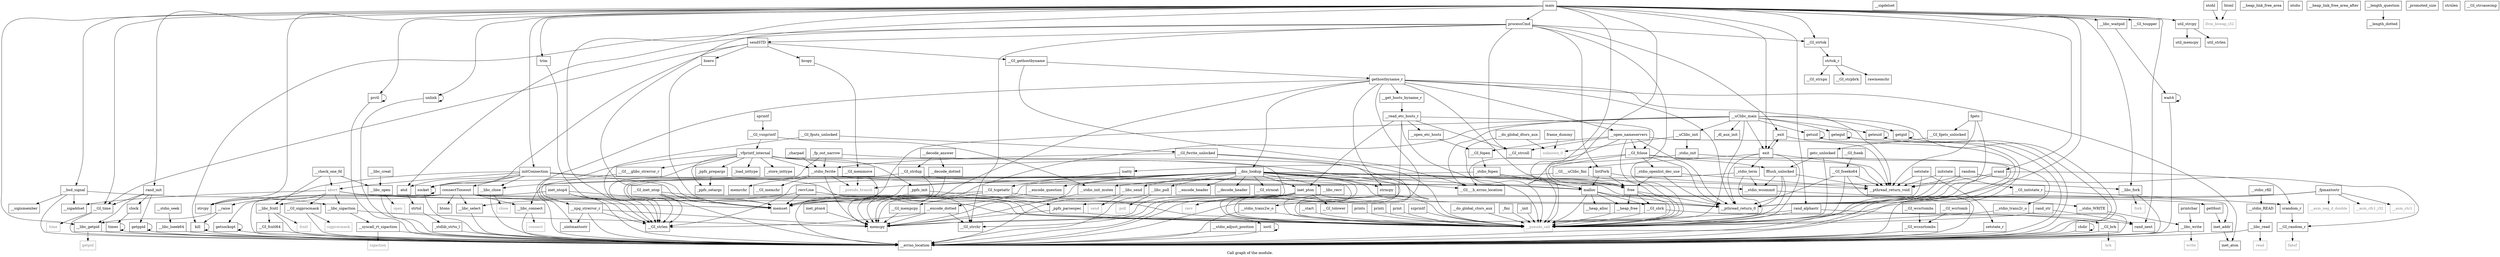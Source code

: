 digraph "Call graph of the module." {
  label="Call graph of the module.";
  node [shape=record];

  Node_getppid [label="{getppid}"];
  Node__stdlib_strto_l [label="{_stdlib_strto_l}"];
  Node___libc_send [label="{__libc_send}"];
  Node___libc_getpid [label="{__libc_getpid}"];
  Node_strcpy [label="{strcpy}"];
  Node___GI_strlen [label="{__GI_strlen}"];
  Node___heap_free [label="{__heap_free}"];
  Node_htons [label="{htons}"];
  Node___bsd_signal [label="{__bsd_signal}"];
  Node_strtol [label="{strtol}"];
  Node_kill [label="{kill}"];
  Node_exit [label="{exit}"];
  Node___pthread_return_0 [label="{__pthread_return_0}"];
  Node_inet_addr [label="{inet_addr}"];
  Node_random [label="{random}"];
  Node_bcopy [label="{bcopy}"];
  Node_prctl [label="{prctl}"];
  Node___libc_select [label="{__libc_select}"];
  Node___GI_gethostbyname [label="{__GI_gethostbyname}"];
  Node___GI_initstate_r [label="{__GI_initstate_r}"];
  Node___GI_time [label="{__GI_time}"];
  Node___sigismember [label="{__sigismember}"];
  Node___sigaddset [label="{__sigaddset}"];
  Node_bzero [label="{bzero}"];
  Node___sigdelset [label="{__sigdelset}"];
  Node_setstate [label="{setstate}"];
  Node___GI___uClibc_fini [label="{__GI___uClibc_fini}"];
  Node_initstate [label="{initstate}"];
  Node_gethostbyname_r [label="{gethostbyname_r}"];
  Node___GI_strtok [label="{__GI_strtok}"];
  Node_malloc [label="{malloc}"];
  Node_unlink [label="{unlink}"];
  Node___libc_waitpid [label="{__libc_waitpid}"];
  Node___libc_write [label="{__libc_write}"];
  Node_free [label="{free}"];
  Node_srand [label="{srand}"];
  Node_socket [label="{socket}"];
  Node_setstate_r [label="{setstate_r}"];
  Node___libc_connect [label="{__libc_connect}"];
  Node___GI_random_r [label="{__GI_random_r}"];
  Node_getsockopt [label="{getsockopt}"];
  Node___pthread_return_void [label="{__pthread_return_void}"];
  Node___GI_toupper [label="{__GI_toupper}"];
  Node___heap_alloc [label="{__heap_alloc}"];
  Node_ntohl [label="{ntohl}"];
  Node___libc_recv [label="{__libc_recv}"];
  Node_srandom_r [label="{srandom_r}"];
  Node___heap_link_free_area [label="{__heap_link_free_area}"];
  Node___errno_location [label="{__errno_location}"];
  Node_ntohs [label="{ntohs}"];
  Node_clock [label="{clock}"];
  Node_memcpy [label="{memcpy}"];
  Node_memset [label="{memset}"];
  Node___GI_strchr [label="{__GI_strchr}"];
  Node_atol [label="{atol}"];
  Node___GI_strcoll [label="{__GI_strcoll}"];
  Node___heap_link_free_area_after [label="{__heap_link_free_area_after}"];
  Node_htonl [label="{htonl}"];
  Node_inet_pton4 [label="{inet_pton4}"];
  Node_inet_pton [label="{inet_pton}"];
  Node_inet_ntop4 [label="{inet_ntop4}"];
  Node___GI_inet_ntop [label="{__GI_inet_ntop}"];
  Node___encode_header [label="{__encode_header}"];
  Node___decode_header [label="{__decode_header}"];
  Node___encode_question [label="{__encode_question}"];
  Node___length_question [label="{__length_question}"];
  Node___decode_answer [label="{__decode_answer}"];
  Node___open_etc_hosts [label="{__open_etc_hosts}"];
  Node___raise [label="{__raise}"];
  Node___read_etc_hosts_r [label="{__read_etc_hosts_r}"];
  Node_ioctl [label="{ioctl}"];
  Node___GI_tolower [label="{__GI_tolower}"];
  Node_sprintf [label="{sprintf}"];
  Node___GI_vsnprintf [label="{__GI_vsnprintf}"];
  Node___stdio_WRITE [label="{__stdio_WRITE}"];
  Node__charpad [label="{_charpad}"];
  Node__fp_out_narrow [label="{_fp_out_narrow}"];
  Node__vfprintf_internal [label="{_vfprintf_internal}"];
  Node__ppfs_init [label="{_ppfs_init}"];
  Node__ppfs_prepargs [label="{_ppfs_prepargs}"];
  Node__ppfs_setargs [label="{_ppfs_setargs}"];
  Node__promoted_size [label="{_promoted_size}"];
  Node__ppfs_parsespec [label="{_ppfs_parsespec}"];
  Node_getc_unlocked [label="{getc_unlocked}"];
  Node___GI_fputs_unlocked [label="{__GI_fputs_unlocked}"];
  Node___GI_fwrite_unlocked [label="{__GI_fwrite_unlocked}"];
  Node___GI_mempcpy [label="{__GI_mempcpy}"];
  Node_strnlen [label="{strnlen}"];
  Node___GI___glibc_strerror_r [label="{__GI___glibc_strerror_r}"];
  Node___xpg_strerror_r [label="{__xpg_strerror_r}"];
  Node___GI_strcasecmp [label="{__GI_strcasecmp}"];
  Node___encode_dotted [label="{__encode_dotted}"];
  Node___decode_dotted [label="{__decode_dotted}"];
  Node___length_dotted [label="{__length_dotted}"];
  Node___GI_wcrtomb [label="{__GI_wcrtomb}"];
  Node___GI_wcsrtombs [label="{__GI_wcsrtombs}"];
  Node___GI_wcsnrtombs [label="{__GI_wcsnrtombs}"];
  Node___stdio_READ [label="{__stdio_READ}"];
  Node___stdio_fwrite [label="{__stdio_fwrite}"];
  Node___stdio_rfill [label="{__stdio_rfill}"];
  Node___stdio_trans2r_o [label="{__stdio_trans2r_o}"];
  Node___stdio_trans2w_o [label="{__stdio_trans2w_o}"];
  Node__load_inttype [label="{_load_inttype}"];
  Node__store_inttype [label="{_store_inttype}"];
  Node___check_one_fd [label="{__check_one_fd}"];
  Node___uClibc_init [label="{__uClibc_init}"];
  Node___uClibc_main [label="{__uClibc_main}"];
  Node___libc_sigaction [label="{__libc_sigaction}"];
  Node___syscall_rt_sigaction [label="{__syscall_rt_sigaction}"];
  Node_getegid [label="{getegid}"];
  Node_geteuid [label="{geteuid}"];
  Node_getgid [label="{getgid}"];
  Node_getuid [label="{getuid}"];
  Node___libc_open [label="{__libc_open}"];
  Node___libc_creat [label="{__libc_creat}"];
  Node___GI_sbrk [label="{__GI_sbrk}"];
  Node_times [label="{times}"];
  Node_wait4 [label="{wait4}"];
  Node___GI___h_errno_location [label="{__GI___h_errno_location}"];
  Node___GI_memmove [label="{__GI_memmove}"];
  Node_strncpy [label="{strncpy}"];
  Node_strtok_r [label="{strtok_r}"];
  Node___GI_strpbrk [label="{__GI_strpbrk}"];
  Node_inet_aton [label="{inet_aton}"];
  Node___dns_lookup [label="{__dns_lookup}"];
  Node___open_nameservers [label="{__open_nameservers}"];
  Node___get_hosts_byname_r [label="{__get_hosts_byname_r}"];
  Node_abort [label="{abort}"];
  Node__dl_aux_init [label="{_dl_aux_init}"];
  Node___GI_brk [label="{__GI_brk}"];
  Node___libc_poll [label="{__libc_poll}"];
  Node___GI_sigprocmask [label="{__GI_sigprocmask}"];
  Node___GI_fclose [label="{__GI_fclose}"];
  Node___GI_fopen [label="{__GI_fopen}"];
  Node__stdio_fopen [label="{_stdio_fopen}"];
  Node__stdio_init [label="{_stdio_init}"];
  Node___stdio_init_mutex [label="{__stdio_init_mutex}"];
  Node__stdio_term [label="{_stdio_term}"];
  Node___stdio_wcommit [label="{__stdio_wcommit}"];
  Node_fgets [label="{fgets}"];
  Node__stdio_openlist_dec_use [label="{_stdio_openlist_dec_use}"];
  Node_fflush_unlocked [label="{fflush_unlocked}"];
  Node_rawmemchr [label="{rawmemchr}"];
  Node___GI_strncat [label="{__GI_strncat}"];
  Node___GI_strspn [label="{__GI_strspn}"];
  Node___GI_strdup [label="{__GI_strdup}"];
  Node_isatty [label="{isatty}"];
  Node___GI_tcgetattr [label="{__GI_tcgetattr}"];
  Node__uintmaxtostr [label="{_uintmaxtostr}"];
  Node__fpmaxtostr [label="{_fpmaxtostr}"];
  Node___GI_memchr [label="{__GI_memchr}"];
  Node_memrchr [label="{memrchr}"];
  Node___libc_read [label="{__libc_read}"];
  Node___GI_fseek [label="{__GI_fseek}"];
  Node___GI_fseeko64 [label="{__GI_fseeko64}"];
  Node___stdio_adjust_position [label="{__stdio_adjust_position}"];
  Node___stdio_seek [label="{__stdio_seek}"];
  Node___libc_lseek64 [label="{__libc_lseek64}"];
  Node___do_global_ctors_aux [label="{__do_global_ctors_aux}"];
  Node__fini [label="{_fini}"];
  Node___asm_neg_d_double [color="gray50", fontcolor="gray50", label="{__asm_neg_d_double}"];
  Node___asm_cfc1_i32 [color="gray50", fontcolor="gray50", label="{__asm_cfc1_i32}"];
  Node___asm_ctc1 [color="gray50", fontcolor="gray50", label="{__asm_ctc1}"];
  Node_unknown_0 [color="gray50", fontcolor="gray50", label="{unknown_0}"];
  Node_fcntl [color="gray50", fontcolor="gray50", label="{fcntl}"];
  Node_close [color="gray50", fontcolor="gray50", label="{close}"];
  Node_fork [color="gray50", fontcolor="gray50", label="{fork}"];
  Node_getpid [color="gray50", fontcolor="gray50", label="{getpid}"];
  Node_time [color="gray50", fontcolor="gray50", label="{time}"];
  Node_write [color="gray50", fontcolor="gray50", label="{write}"];
  Node_connect [color="gray50", fontcolor="gray50", label="{connect}"];
  Node_recv [color="gray50", fontcolor="gray50", label="{recv}"];
  Node_send [color="gray50", fontcolor="gray50", label="{send}"];
  Node_sigaction [color="gray50", fontcolor="gray50", label="{sigaction}"];
  Node_open [color="gray50", fontcolor="gray50", label="{open}"];
  Node_brk [color="gray50", fontcolor="gray50", label="{brk}"];
  Node_poll [color="gray50", fontcolor="gray50", label="{poll}"];
  Node_sigprocmask [color="gray50", fontcolor="gray50", label="{sigprocmask}"];
  Node_read [color="gray50", fontcolor="gray50", label="{read}"];
  Node_llvm_bswap_i32 [color="gray50", fontcolor="gray50", label="{llvm_bswap_i32}"];
  Node_abort [color="gray50", fontcolor="gray50", label="{abort}"];
  Node_fabsf [color="gray50", fontcolor="gray50", label="{fabsf}"];
  Node___GI_fgets_unlocked [label="{__GI_fgets_unlocked}"];
  Node___pseudo_call [color="gray50", fontcolor="gray50", label="{__pseudo_call}"];
  Node___pseudo_branch [color="gray50", fontcolor="gray50", label="{__pseudo_branch}"];
  Node__init [label="{_init}"];
  Node___do_global_dtors_aux [label="{__do_global_dtors_aux}"];
  Node_frame_dummy [label="{frame_dummy}"];
  Node___start [label="{__start}"];
  Node_rand_init [label="{rand_init}"];
  Node_rand_next [label="{rand_next}"];
  Node_rand_str [label="{rand_str}"];
  Node_rand_alphastr [label="{rand_alphastr}"];
  Node_util_strlen [label="{util_strlen}"];
  Node_util_memcpy [label="{util_memcpy}"];
  Node_util_strcpy [label="{util_strcpy}"];
  Node_printchar [label="{printchar}"];
  Node_prints [label="{prints}"];
  Node_printi [label="{printi}"];
  Node_print [label="{print}"];
  Node_szprintf [label="{szprintf}"];
  Node_trim [label="{trim}"];
  Node_getHost [label="{getHost}"];
  Node_recvLine [label="{recvLine}"];
  Node_connectTimeout [label="{connectTimeout}"];
  Node_listFork [label="{listFork}"];
  Node_sendSTD [label="{sendSTD}"];
  Node_processCmd [label="{processCmd}"];
  Node_initConnection [label="{initConnection}"];
  Node_main [label="{main}"];
  Node___libc_fcntl [label="{__libc_fcntl}"];
  Node___GI_fcntl64 [label="{__GI_fcntl64}"];
  Node__exit [label="{_exit}"];
  Node_chdir [label="{chdir}"];
  Node___libc_close [label="{__libc_close}"];
  Node___libc_fork [label="{__libc_fork}"];
  Node_getppid -> Node_getppid;
  Node_getppid -> Node___errno_location;
  Node__stdlib_strto_l -> Node___errno_location;
  Node___libc_send -> Node___errno_location;
  Node___libc_send -> Node_send;
  Node___libc_getpid -> Node___errno_location;
  Node___libc_getpid -> Node_getpid;
  Node___heap_free -> Node___pseudo_call;
  Node___bsd_signal -> Node___sigismember;
  Node___bsd_signal -> Node___sigaddset;
  Node___bsd_signal -> Node___errno_location;
  Node___bsd_signal -> Node___libc_sigaction;
  Node_strtol -> Node__stdlib_strto_l;
  Node_kill -> Node_kill;
  Node_kill -> Node___errno_location;
  Node_exit -> Node___pthread_return_0;
  Node_exit -> Node___GI___uClibc_fini;
  Node_exit -> Node___pthread_return_void;
  Node_exit -> Node__stdio_term;
  Node_exit -> Node___pseudo_call;
  Node_exit -> Node__exit;
  Node_inet_addr -> Node_inet_aton;
  Node_random -> Node___pthread_return_0;
  Node_random -> Node___GI_random_r;
  Node_random -> Node___pthread_return_void;
  Node_bcopy -> Node___GI_memmove;
  Node_prctl -> Node_prctl;
  Node_prctl -> Node___errno_location;
  Node___libc_select -> Node___errno_location;
  Node___GI_gethostbyname -> Node_gethostbyname_r;
  Node___GI_gethostbyname -> Node___GI___h_errno_location;
  Node___GI_initstate_r -> Node_srandom_r;
  Node___GI_initstate_r -> Node___errno_location;
  Node___GI_time -> Node___errno_location;
  Node___GI_time -> Node_time;
  Node_bzero -> Node_memset;
  Node_setstate -> Node___pthread_return_0;
  Node_setstate -> Node_setstate_r;
  Node_setstate -> Node___pthread_return_void;
  Node___GI___uClibc_fini -> Node___pseudo_call;
  Node___GI___uClibc_fini -> Node___pseudo_branch;
  Node_initstate -> Node___pthread_return_0;
  Node_initstate -> Node___GI_initstate_r;
  Node_initstate -> Node___pthread_return_void;
  Node_gethostbyname_r -> Node___pthread_return_0;
  Node_gethostbyname_r -> Node_free;
  Node_gethostbyname_r -> Node___pthread_return_void;
  Node_gethostbyname_r -> Node___errno_location;
  Node_gethostbyname_r -> Node_memcpy;
  Node_gethostbyname_r -> Node_strncpy;
  Node_gethostbyname_r -> Node_inet_aton;
  Node_gethostbyname_r -> Node___dns_lookup;
  Node_gethostbyname_r -> Node___open_nameservers;
  Node_gethostbyname_r -> Node___get_hosts_byname_r;
  Node_gethostbyname_r -> Node___pseudo_call;
  Node___GI_strtok -> Node_strtok_r;
  Node_malloc -> Node___heap_free;
  Node_malloc -> Node___pthread_return_0;
  Node_malloc -> Node___heap_alloc;
  Node_malloc -> Node___GI_sbrk;
  Node_malloc -> Node___pseudo_call;
  Node_unlink -> Node_unlink;
  Node_unlink -> Node___errno_location;
  Node___libc_waitpid -> Node_wait4;
  Node___libc_write -> Node___errno_location;
  Node___libc_write -> Node_write;
  Node_free -> Node___heap_free;
  Node_free -> Node___pthread_return_0;
  Node_free -> Node___GI_sbrk;
  Node_free -> Node___pseudo_call;
  Node_srand -> Node___pthread_return_0;
  Node_srand -> Node___pthread_return_void;
  Node_srand -> Node_srandom_r;
  Node_socket -> Node_socket;
  Node_socket -> Node___errno_location;
  Node_setstate_r -> Node___errno_location;
  Node___libc_connect -> Node___errno_location;
  Node___libc_connect -> Node_connect;
  Node___GI_random_r -> Node_fabsf;
  Node_getsockopt -> Node_getsockopt;
  Node_getsockopt -> Node___errno_location;
  Node_ntohl -> Node_llvm_bswap_i32;
  Node___libc_recv -> Node___errno_location;
  Node___libc_recv -> Node_recv;
  Node_srandom_r -> Node___GI_random_r;
  Node_clock -> Node_times;
  Node_atol -> Node_strtol;
  Node_htonl -> Node_llvm_bswap_i32;
  Node_inet_pton4 -> Node_memcpy;
  Node_inet_pton -> Node___errno_location;
  Node_inet_pton -> Node_memcpy;
  Node_inet_pton -> Node_memset;
  Node_inet_pton -> Node___GI_strchr;
  Node_inet_pton -> Node___GI_tolower;
  Node_inet_pton -> Node___pseudo_call;
  Node_inet_ntop4 -> Node_strcpy;
  Node_inet_ntop4 -> Node___GI_strlen;
  Node_inet_ntop4 -> Node___errno_location;
  Node_inet_ntop4 -> Node_memset;
  Node___GI_inet_ntop -> Node___GI_strlen;
  Node___GI_inet_ntop -> Node___errno_location;
  Node___GI_inet_ntop -> Node_memset;
  Node___GI_inet_ntop -> Node___pseudo_call;
  Node___encode_question -> Node___encode_dotted;
  Node___length_question -> Node___length_dotted;
  Node___decode_answer -> Node___decode_dotted;
  Node___decode_answer -> Node___GI_strdup;
  Node___open_etc_hosts -> Node___GI_fopen;
  Node___raise -> Node___libc_getpid;
  Node___raise -> Node_kill;
  Node___read_etc_hosts_r -> Node___errno_location;
  Node___read_etc_hosts_r -> Node___GI_strcoll;
  Node___read_etc_hosts_r -> Node_inet_pton;
  Node___read_etc_hosts_r -> Node___open_etc_hosts;
  Node___read_etc_hosts_r -> Node___GI_fclose;
  Node___read_etc_hosts_r -> Node___pseudo_call;
  Node_ioctl -> Node___errno_location;
  Node_ioctl -> Node_ioctl;
  Node_sprintf -> Node___GI_vsnprintf;
  Node___GI_vsnprintf -> Node__vfprintf_internal;
  Node___GI_vsnprintf -> Node___stdio_init_mutex;
  Node___stdio_WRITE -> Node___libc_write;
  Node__charpad -> Node___stdio_fwrite;
  Node__fp_out_narrow -> Node___GI_strlen;
  Node__fp_out_narrow -> Node___stdio_fwrite;
  Node__fp_out_narrow -> Node___pseudo_call;
  Node__vfprintf_internal -> Node___GI_strlen;
  Node__vfprintf_internal -> Node__ppfs_init;
  Node__vfprintf_internal -> Node__ppfs_prepargs;
  Node__vfprintf_internal -> Node__ppfs_setargs;
  Node__vfprintf_internal -> Node__ppfs_parsespec;
  Node__vfprintf_internal -> Node___GI___glibc_strerror_r;
  Node__vfprintf_internal -> Node___stdio_fwrite;
  Node__vfprintf_internal -> Node__load_inttype;
  Node__vfprintf_internal -> Node__store_inttype;
  Node__vfprintf_internal -> Node__uintmaxtostr;
  Node__vfprintf_internal -> Node___pseudo_call;
  Node__ppfs_init -> Node_memset;
  Node__ppfs_init -> Node__ppfs_parsespec;
  Node__ppfs_prepargs -> Node__ppfs_setargs;
  Node__ppfs_parsespec -> Node_memcpy;
  Node__ppfs_parsespec -> Node___pseudo_call;
  Node_getc_unlocked -> Node___stdio_trans2r_o;
  Node_getc_unlocked -> Node_fflush_unlocked;
  Node_getc_unlocked -> Node___pseudo_call;
  Node___GI_fputs_unlocked -> Node___GI_strlen;
  Node___GI_fputs_unlocked -> Node___GI_fwrite_unlocked;
  Node___GI_fwrite_unlocked -> Node___stdio_fwrite;
  Node___GI_fwrite_unlocked -> Node___stdio_trans2w_o;
  Node___GI_fwrite_unlocked -> Node___pseudo_call;
  Node___GI_mempcpy -> Node_memcpy;
  Node___GI___glibc_strerror_r -> Node___xpg_strerror_r;
  Node___xpg_strerror_r -> Node___GI_strlen;
  Node___xpg_strerror_r -> Node___errno_location;
  Node___xpg_strerror_r -> Node_memcpy;
  Node___xpg_strerror_r -> Node__uintmaxtostr;
  Node___encode_dotted -> Node___GI_strlen;
  Node___encode_dotted -> Node_memcpy;
  Node___encode_dotted -> Node___GI_strchr;
  Node___decode_dotted -> Node_memcpy;
  Node___GI_wcrtomb -> Node___GI_wcsnrtombs;
  Node___GI_wcsrtombs -> Node___GI_wcsnrtombs;
  Node___GI_wcsnrtombs -> Node___errno_location;
  Node___stdio_READ -> Node___libc_read;
  Node___stdio_fwrite -> Node_memcpy;
  Node___stdio_fwrite -> Node___stdio_wcommit;
  Node___stdio_fwrite -> Node___GI_memchr;
  Node___stdio_fwrite -> Node_memrchr;
  Node___stdio_fwrite -> Node___pseudo_call;
  Node___stdio_fwrite -> Node___pseudo_branch;
  Node___stdio_rfill -> Node___stdio_READ;
  Node___stdio_trans2r_o -> Node___errno_location;
  Node___stdio_trans2r_o -> Node___pseudo_call;
  Node___stdio_trans2w_o -> Node___errno_location;
  Node___stdio_trans2w_o -> Node___pseudo_call;
  Node___check_one_fd -> Node___libc_open;
  Node___check_one_fd -> Node_abort;
  Node___check_one_fd -> Node___libc_fcntl;
  Node___uClibc_init -> Node__stdio_init;
  Node___uClibc_init -> Node_unknown_0;
  Node___uClibc_main -> Node_exit;
  Node___uClibc_main -> Node___errno_location;
  Node___uClibc_main -> Node_memcpy;
  Node___uClibc_main -> Node_memset;
  Node___uClibc_main -> Node___uClibc_init;
  Node___uClibc_main -> Node_getegid;
  Node___uClibc_main -> Node_geteuid;
  Node___uClibc_main -> Node_getgid;
  Node___uClibc_main -> Node_getuid;
  Node___uClibc_main -> Node___GI___h_errno_location;
  Node___uClibc_main -> Node__dl_aux_init;
  Node___uClibc_main -> Node___pseudo_call;
  Node___libc_sigaction -> Node_memcpy;
  Node___libc_sigaction -> Node___syscall_rt_sigaction;
  Node___syscall_rt_sigaction -> Node___errno_location;
  Node___syscall_rt_sigaction -> Node_sigaction;
  Node_getegid -> Node___errno_location;
  Node_getegid -> Node_getegid;
  Node_geteuid -> Node___errno_location;
  Node_geteuid -> Node_geteuid;
  Node_getgid -> Node___errno_location;
  Node_getgid -> Node_getgid;
  Node_getuid -> Node___errno_location;
  Node_getuid -> Node_getuid;
  Node___libc_open -> Node___errno_location;
  Node___libc_open -> Node_open;
  Node___libc_creat -> Node___libc_open;
  Node___GI_sbrk -> Node___GI_brk;
  Node___GI_sbrk -> Node___pseudo_call;
  Node_times -> Node___errno_location;
  Node_times -> Node_times;
  Node_wait4 -> Node___errno_location;
  Node_wait4 -> Node_wait4;
  Node___GI_memmove -> Node_memcpy;
  Node___GI_memmove -> Node___pseudo_branch;
  Node_strtok_r -> Node___GI_strpbrk;
  Node_strtok_r -> Node_rawmemchr;
  Node_strtok_r -> Node___GI_strspn;
  Node___dns_lookup -> Node___libc_send;
  Node___dns_lookup -> Node___GI_strlen;
  Node___dns_lookup -> Node___pthread_return_0;
  Node___dns_lookup -> Node_inet_addr;
  Node___dns_lookup -> Node_malloc;
  Node___dns_lookup -> Node_free;
  Node___dns_lookup -> Node_socket;
  Node___dns_lookup -> Node___libc_connect;
  Node___dns_lookup -> Node___pthread_return_void;
  Node___dns_lookup -> Node___libc_recv;
  Node___dns_lookup -> Node___errno_location;
  Node___dns_lookup -> Node_memcpy;
  Node___dns_lookup -> Node_memset;
  Node___dns_lookup -> Node_inet_pton;
  Node___dns_lookup -> Node___encode_header;
  Node___dns_lookup -> Node___decode_header;
  Node___dns_lookup -> Node___encode_question;
  Node___dns_lookup -> Node___GI___h_errno_location;
  Node___dns_lookup -> Node_strncpy;
  Node___dns_lookup -> Node___libc_poll;
  Node___dns_lookup -> Node___GI_strncat;
  Node___dns_lookup -> Node___pseudo_call;
  Node___dns_lookup -> Node___libc_close;
  Node___open_nameservers -> Node___pthread_return_0;
  Node___open_nameservers -> Node___pthread_return_void;
  Node___open_nameservers -> Node___GI_strcoll;
  Node___open_nameservers -> Node___GI___h_errno_location;
  Node___open_nameservers -> Node___GI_fclose;
  Node___open_nameservers -> Node___GI_fopen;
  Node___open_nameservers -> Node___pseudo_call;
  Node___get_hosts_byname_r -> Node___read_etc_hosts_r;
  Node_abort -> Node___pthread_return_0;
  Node_abort -> Node___sigaddset;
  Node_abort -> Node___raise;
  Node_abort -> Node___libc_sigaction;
  Node_abort -> Node___GI_sigprocmask;
  Node_abort -> Node___pseudo_call;
  Node___GI_brk -> Node___errno_location;
  Node___GI_brk -> Node_brk;
  Node___libc_poll -> Node___errno_location;
  Node___libc_poll -> Node_poll;
  Node___GI_sigprocmask -> Node___errno_location;
  Node___GI_sigprocmask -> Node_sigprocmask;
  Node___GI_fclose -> Node___pthread_return_0;
  Node___GI_fclose -> Node_free;
  Node___GI_fclose -> Node___pthread_return_void;
  Node___GI_fclose -> Node__stdio_openlist_dec_use;
  Node___GI_fclose -> Node_fflush_unlocked;
  Node___GI_fclose -> Node___pseudo_call;
  Node___GI_fopen -> Node__stdio_fopen;
  Node__stdio_fopen -> Node_malloc;
  Node__stdio_fopen -> Node_free;
  Node__stdio_fopen -> Node___stdio_init_mutex;
  Node__stdio_fopen -> Node___pseudo_call;
  Node__stdio_init -> Node___errno_location;
  Node__stdio_init -> Node_isatty;
  Node___stdio_init_mutex -> Node_memcpy;
  Node__stdio_term -> Node___stdio_init_mutex;
  Node__stdio_term -> Node___stdio_wcommit;
  Node__stdio_term -> Node___pseudo_call;
  Node___stdio_wcommit -> Node___stdio_WRITE;
  Node_fgets -> Node___pthread_return_0;
  Node_fgets -> Node___pthread_return_void;
  Node_fgets -> Node___GI_fgets_unlocked;
  Node__stdio_openlist_dec_use -> Node___pthread_return_0;
  Node__stdio_openlist_dec_use -> Node_free;
  Node__stdio_openlist_dec_use -> Node___pthread_return_void;
  Node_fflush_unlocked -> Node___pthread_return_0;
  Node_fflush_unlocked -> Node___pthread_return_void;
  Node_fflush_unlocked -> Node___stdio_wcommit;
  Node_fflush_unlocked -> Node___pseudo_call;
  Node___GI_strdup -> Node___GI_strlen;
  Node___GI_strdup -> Node_malloc;
  Node___GI_strdup -> Node_memcpy;
  Node_isatty -> Node___GI_tcgetattr;
  Node___GI_tcgetattr -> Node_memset;
  Node___GI_tcgetattr -> Node_ioctl;
  Node___GI_tcgetattr -> Node___GI_mempcpy;
  Node__fpmaxtostr -> Node_memset;
  Node__fpmaxtostr -> Node___asm_neg_d_double;
  Node__fpmaxtostr -> Node___asm_cfc1_i32;
  Node__fpmaxtostr -> Node___asm_ctc1;
  Node__fpmaxtostr -> Node___pseudo_call;
  Node___libc_read -> Node___errno_location;
  Node___libc_read -> Node_read;
  Node___GI_fseek -> Node___GI_fseeko64;
  Node___GI_fseeko64 -> Node___pthread_return_0;
  Node___GI_fseeko64 -> Node___pthread_return_void;
  Node___GI_fseeko64 -> Node___errno_location;
  Node___GI_fseeko64 -> Node___pseudo_call;
  Node___stdio_adjust_position -> Node___errno_location;
  Node___stdio_seek -> Node___libc_lseek64;
  Node___libc_lseek64 -> Node___errno_location;
  Node___do_global_ctors_aux -> Node___pseudo_call;
  Node__fini -> Node___pseudo_call;
  Node___GI_fgets_unlocked -> Node_getc_unlocked;
  Node__init -> Node___pseudo_call;
  Node___do_global_dtors_aux -> Node_unknown_0;
  Node___do_global_dtors_aux -> Node___pseudo_call;
  Node_frame_dummy -> Node_unknown_0;
  Node___start -> Node___pseudo_call;
  Node_rand_init -> Node_getppid;
  Node_rand_init -> Node___libc_getpid;
  Node_rand_init -> Node___GI_time;
  Node_rand_init -> Node_clock;
  Node_rand_str -> Node___pseudo_call;
  Node_rand_str -> Node_rand_next;
  Node_rand_alphastr -> Node_memcpy;
  Node_rand_alphastr -> Node___pseudo_call;
  Node_rand_alphastr -> Node_rand_next;
  Node_util_strcpy -> Node_util_strlen;
  Node_util_strcpy -> Node_util_memcpy;
  Node_printchar -> Node___libc_write;
  Node_prints -> Node___pseudo_call;
  Node_printi -> Node___pseudo_call;
  Node_print -> Node___pseudo_call;
  Node_szprintf -> Node___pseudo_call;
  Node_trim -> Node___GI_strlen;
  Node_getHost -> Node_inet_addr;
  Node_recvLine -> Node___libc_select;
  Node_recvLine -> Node_memset;
  Node_recvLine -> Node___pseudo_call;
  Node_connectTimeout -> Node_htons;
  Node_connectTimeout -> Node___libc_select;
  Node_connectTimeout -> Node___libc_connect;
  Node_connectTimeout -> Node_getsockopt;
  Node_connectTimeout -> Node___errno_location;
  Node_connectTimeout -> Node_memset;
  Node_connectTimeout -> Node___pseudo_call;
  Node_connectTimeout -> Node_getHost;
  Node_connectTimeout -> Node___libc_fcntl;
  Node_listFork -> Node_malloc;
  Node_listFork -> Node_free;
  Node_listFork -> Node___libc_fork;
  Node_sendSTD -> Node_bcopy;
  Node_sendSTD -> Node___GI_gethostbyname;
  Node_sendSTD -> Node___GI_time;
  Node_sendSTD -> Node_bzero;
  Node_sendSTD -> Node_socket;
  Node_processCmd -> Node_kill;
  Node_processCmd -> Node___GI_strtok;
  Node_processCmd -> Node___GI_strchr;
  Node_processCmd -> Node_atol;
  Node_processCmd -> Node___GI_strcoll;
  Node_processCmd -> Node___pseudo_call;
  Node_processCmd -> Node_listFork;
  Node_processCmd -> Node_sendSTD;
  Node_processCmd -> Node__exit;
  Node_initConnection -> Node_strcpy;
  Node_initConnection -> Node_socket;
  Node_initConnection -> Node_memset;
  Node_initConnection -> Node___GI_strchr;
  Node_initConnection -> Node_atol;
  Node_initConnection -> Node_abort;
  Node_initConnection -> Node_connectTimeout;
  Node_initConnection -> Node___libc_close;
  Node_main -> Node___libc_getpid;
  Node_main -> Node_strcpy;
  Node_main -> Node___GI_strlen;
  Node_main -> Node___bsd_signal;
  Node_main -> Node_exit;
  Node_main -> Node_prctl;
  Node_main -> Node___GI_time;
  Node_main -> Node___GI_strtok;
  Node_main -> Node_malloc;
  Node_main -> Node_unlink;
  Node_main -> Node___libc_waitpid;
  Node_main -> Node_free;
  Node_main -> Node_srand;
  Node_main -> Node___GI_toupper;
  Node_main -> Node_memset;
  Node_main -> Node___pseudo_call;
  Node_main -> Node_rand_init;
  Node_main -> Node_rand_next;
  Node_main -> Node_rand_alphastr;
  Node_main -> Node_util_strcpy;
  Node_main -> Node_trim;
  Node_main -> Node_processCmd;
  Node_main -> Node_initConnection;
  Node_main -> Node___libc_fork;
  Node___libc_fcntl -> Node___errno_location;
  Node___libc_fcntl -> Node_fcntl;
  Node___libc_fcntl -> Node___GI_fcntl64;
  Node___GI_fcntl64 -> Node___errno_location;
  Node__exit -> Node_exit;
  Node__exit -> Node___errno_location;
  Node_chdir -> Node___errno_location;
  Node_chdir -> Node_chdir;
  Node___libc_close -> Node___errno_location;
  Node___libc_close -> Node_close;
  Node___libc_fork -> Node___errno_location;
  Node___libc_fork -> Node_fork;
}
